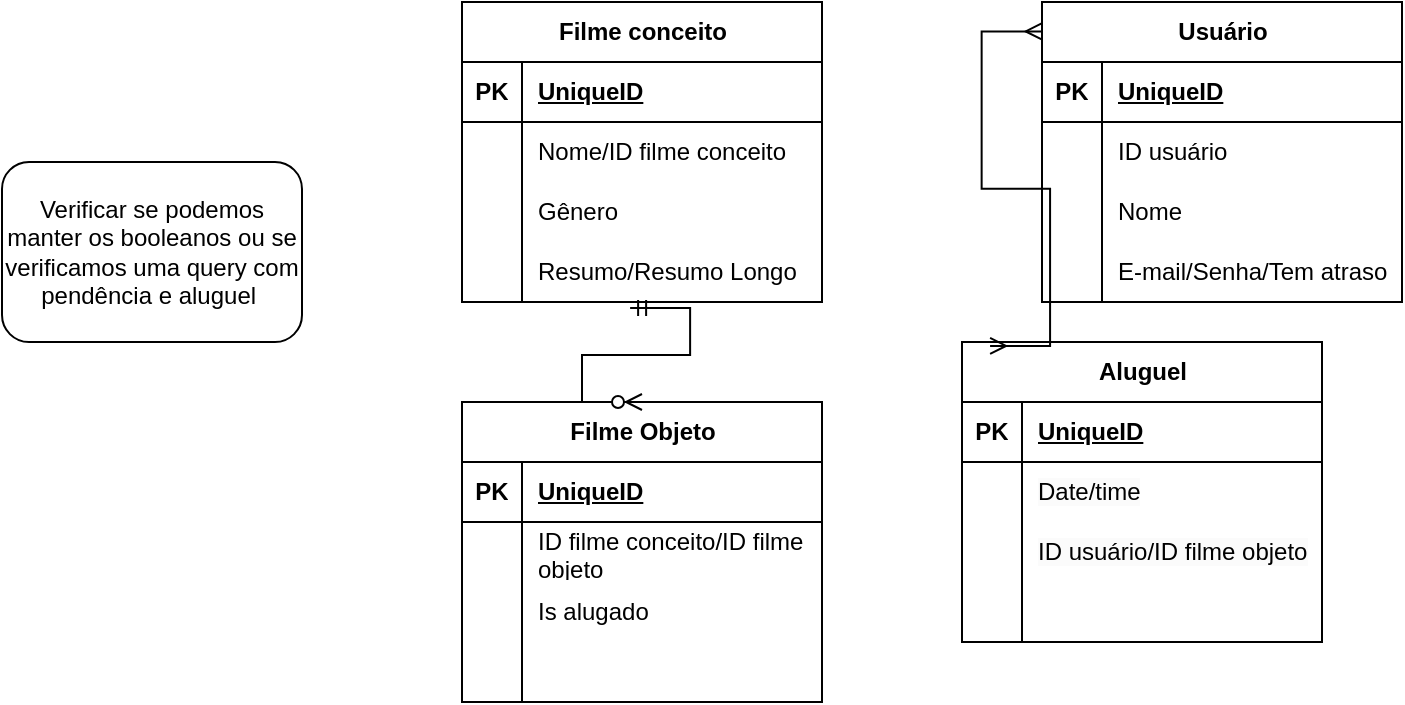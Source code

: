 <mxfile version="24.2.5" type="device">
  <diagram name="Página-1" id="1BzSelR_SD7_QphshYVQ">
    <mxGraphModel dx="1707" dy="426" grid="1" gridSize="10" guides="1" tooltips="1" connect="1" arrows="1" fold="1" page="1" pageScale="1" pageWidth="827" pageHeight="1169" math="0" shadow="0">
      <root>
        <mxCell id="0" />
        <mxCell id="1" parent="0" />
        <mxCell id="mZZ1BpylzcY5NfyB_dA7-2" value="Filme conceito" style="shape=table;startSize=30;container=1;collapsible=1;childLayout=tableLayout;fixedRows=1;rowLines=0;fontStyle=1;align=center;resizeLast=1;html=1;" vertex="1" parent="1">
          <mxGeometry x="-540" y="30" width="180" height="150" as="geometry">
            <mxRectangle x="-810" y="40" width="70" height="30" as="alternateBounds" />
          </mxGeometry>
        </mxCell>
        <mxCell id="mZZ1BpylzcY5NfyB_dA7-3" value="" style="shape=tableRow;horizontal=0;startSize=0;swimlaneHead=0;swimlaneBody=0;fillColor=none;collapsible=0;dropTarget=0;points=[[0,0.5],[1,0.5]];portConstraint=eastwest;top=0;left=0;right=0;bottom=1;" vertex="1" parent="mZZ1BpylzcY5NfyB_dA7-2">
          <mxGeometry y="30" width="180" height="30" as="geometry" />
        </mxCell>
        <mxCell id="mZZ1BpylzcY5NfyB_dA7-4" value="PK" style="shape=partialRectangle;connectable=0;fillColor=none;top=0;left=0;bottom=0;right=0;fontStyle=1;overflow=hidden;whiteSpace=wrap;html=1;" vertex="1" parent="mZZ1BpylzcY5NfyB_dA7-3">
          <mxGeometry width="30" height="30" as="geometry">
            <mxRectangle width="30" height="30" as="alternateBounds" />
          </mxGeometry>
        </mxCell>
        <mxCell id="mZZ1BpylzcY5NfyB_dA7-5" value="UniqueID" style="shape=partialRectangle;connectable=0;fillColor=none;top=0;left=0;bottom=0;right=0;align=left;spacingLeft=6;fontStyle=5;overflow=hidden;whiteSpace=wrap;html=1;" vertex="1" parent="mZZ1BpylzcY5NfyB_dA7-3">
          <mxGeometry x="30" width="150" height="30" as="geometry">
            <mxRectangle width="150" height="30" as="alternateBounds" />
          </mxGeometry>
        </mxCell>
        <mxCell id="mZZ1BpylzcY5NfyB_dA7-6" value="" style="shape=tableRow;horizontal=0;startSize=0;swimlaneHead=0;swimlaneBody=0;fillColor=none;collapsible=0;dropTarget=0;points=[[0,0.5],[1,0.5]];portConstraint=eastwest;top=0;left=0;right=0;bottom=0;" vertex="1" parent="mZZ1BpylzcY5NfyB_dA7-2">
          <mxGeometry y="60" width="180" height="30" as="geometry" />
        </mxCell>
        <mxCell id="mZZ1BpylzcY5NfyB_dA7-7" value="" style="shape=partialRectangle;connectable=0;fillColor=none;top=0;left=0;bottom=0;right=0;editable=1;overflow=hidden;whiteSpace=wrap;html=1;" vertex="1" parent="mZZ1BpylzcY5NfyB_dA7-6">
          <mxGeometry width="30" height="30" as="geometry">
            <mxRectangle width="30" height="30" as="alternateBounds" />
          </mxGeometry>
        </mxCell>
        <mxCell id="mZZ1BpylzcY5NfyB_dA7-8" value="Nome/ID filme conceito" style="shape=partialRectangle;connectable=0;fillColor=none;top=0;left=0;bottom=0;right=0;align=left;spacingLeft=6;overflow=hidden;whiteSpace=wrap;html=1;" vertex="1" parent="mZZ1BpylzcY5NfyB_dA7-6">
          <mxGeometry x="30" width="150" height="30" as="geometry">
            <mxRectangle width="150" height="30" as="alternateBounds" />
          </mxGeometry>
        </mxCell>
        <mxCell id="mZZ1BpylzcY5NfyB_dA7-9" value="" style="shape=tableRow;horizontal=0;startSize=0;swimlaneHead=0;swimlaneBody=0;fillColor=none;collapsible=0;dropTarget=0;points=[[0,0.5],[1,0.5]];portConstraint=eastwest;top=0;left=0;right=0;bottom=0;" vertex="1" parent="mZZ1BpylzcY5NfyB_dA7-2">
          <mxGeometry y="90" width="180" height="30" as="geometry" />
        </mxCell>
        <mxCell id="mZZ1BpylzcY5NfyB_dA7-10" value="" style="shape=partialRectangle;connectable=0;fillColor=none;top=0;left=0;bottom=0;right=0;editable=1;overflow=hidden;whiteSpace=wrap;html=1;" vertex="1" parent="mZZ1BpylzcY5NfyB_dA7-9">
          <mxGeometry width="30" height="30" as="geometry">
            <mxRectangle width="30" height="30" as="alternateBounds" />
          </mxGeometry>
        </mxCell>
        <mxCell id="mZZ1BpylzcY5NfyB_dA7-11" value="Gênero" style="shape=partialRectangle;connectable=0;fillColor=none;top=0;left=0;bottom=0;right=0;align=left;spacingLeft=6;overflow=hidden;whiteSpace=wrap;html=1;" vertex="1" parent="mZZ1BpylzcY5NfyB_dA7-9">
          <mxGeometry x="30" width="150" height="30" as="geometry">
            <mxRectangle width="150" height="30" as="alternateBounds" />
          </mxGeometry>
        </mxCell>
        <mxCell id="mZZ1BpylzcY5NfyB_dA7-12" value="" style="shape=tableRow;horizontal=0;startSize=0;swimlaneHead=0;swimlaneBody=0;fillColor=none;collapsible=0;dropTarget=0;points=[[0,0.5],[1,0.5]];portConstraint=eastwest;top=0;left=0;right=0;bottom=0;" vertex="1" parent="mZZ1BpylzcY5NfyB_dA7-2">
          <mxGeometry y="120" width="180" height="30" as="geometry" />
        </mxCell>
        <mxCell id="mZZ1BpylzcY5NfyB_dA7-13" value="" style="shape=partialRectangle;connectable=0;fillColor=none;top=0;left=0;bottom=0;right=0;editable=1;overflow=hidden;whiteSpace=wrap;html=1;" vertex="1" parent="mZZ1BpylzcY5NfyB_dA7-12">
          <mxGeometry width="30" height="30" as="geometry">
            <mxRectangle width="30" height="30" as="alternateBounds" />
          </mxGeometry>
        </mxCell>
        <mxCell id="mZZ1BpylzcY5NfyB_dA7-14" value="Resumo/Resumo Longo" style="shape=partialRectangle;connectable=0;fillColor=none;top=0;left=0;bottom=0;right=0;align=left;spacingLeft=6;overflow=hidden;whiteSpace=wrap;html=1;" vertex="1" parent="mZZ1BpylzcY5NfyB_dA7-12">
          <mxGeometry x="30" width="150" height="30" as="geometry">
            <mxRectangle width="150" height="30" as="alternateBounds" />
          </mxGeometry>
        </mxCell>
        <mxCell id="mZZ1BpylzcY5NfyB_dA7-15" value="Aluguel" style="shape=table;startSize=30;container=1;collapsible=1;childLayout=tableLayout;fixedRows=1;rowLines=0;fontStyle=1;align=center;resizeLast=1;html=1;" vertex="1" parent="1">
          <mxGeometry x="-290" y="200" width="180" height="150" as="geometry" />
        </mxCell>
        <mxCell id="mZZ1BpylzcY5NfyB_dA7-16" value="" style="shape=tableRow;horizontal=0;startSize=0;swimlaneHead=0;swimlaneBody=0;fillColor=none;collapsible=0;dropTarget=0;points=[[0,0.5],[1,0.5]];portConstraint=eastwest;top=0;left=0;right=0;bottom=1;" vertex="1" parent="mZZ1BpylzcY5NfyB_dA7-15">
          <mxGeometry y="30" width="180" height="30" as="geometry" />
        </mxCell>
        <mxCell id="mZZ1BpylzcY5NfyB_dA7-17" value="PK" style="shape=partialRectangle;connectable=0;fillColor=none;top=0;left=0;bottom=0;right=0;fontStyle=1;overflow=hidden;whiteSpace=wrap;html=1;" vertex="1" parent="mZZ1BpylzcY5NfyB_dA7-16">
          <mxGeometry width="30" height="30" as="geometry">
            <mxRectangle width="30" height="30" as="alternateBounds" />
          </mxGeometry>
        </mxCell>
        <mxCell id="mZZ1BpylzcY5NfyB_dA7-18" value="UniqueID" style="shape=partialRectangle;connectable=0;fillColor=none;top=0;left=0;bottom=0;right=0;align=left;spacingLeft=6;fontStyle=5;overflow=hidden;whiteSpace=wrap;html=1;" vertex="1" parent="mZZ1BpylzcY5NfyB_dA7-16">
          <mxGeometry x="30" width="150" height="30" as="geometry">
            <mxRectangle width="150" height="30" as="alternateBounds" />
          </mxGeometry>
        </mxCell>
        <mxCell id="mZZ1BpylzcY5NfyB_dA7-19" value="" style="shape=tableRow;horizontal=0;startSize=0;swimlaneHead=0;swimlaneBody=0;fillColor=none;collapsible=0;dropTarget=0;points=[[0,0.5],[1,0.5]];portConstraint=eastwest;top=0;left=0;right=0;bottom=0;" vertex="1" parent="mZZ1BpylzcY5NfyB_dA7-15">
          <mxGeometry y="60" width="180" height="30" as="geometry" />
        </mxCell>
        <mxCell id="mZZ1BpylzcY5NfyB_dA7-20" value="" style="shape=partialRectangle;connectable=0;fillColor=none;top=0;left=0;bottom=0;right=0;editable=1;overflow=hidden;whiteSpace=wrap;html=1;" vertex="1" parent="mZZ1BpylzcY5NfyB_dA7-19">
          <mxGeometry width="30" height="30" as="geometry">
            <mxRectangle width="30" height="30" as="alternateBounds" />
          </mxGeometry>
        </mxCell>
        <mxCell id="mZZ1BpylzcY5NfyB_dA7-21" value="&lt;span style=&quot;color: rgb(0, 0, 0); font-family: Helvetica; font-size: 12px; font-style: normal; font-variant-ligatures: normal; font-variant-caps: normal; font-weight: 400; letter-spacing: normal; orphans: 2; text-align: left; text-indent: 0px; text-transform: none; widows: 2; word-spacing: 0px; -webkit-text-stroke-width: 0px; white-space: normal; background-color: rgb(251, 251, 251); text-decoration-thickness: initial; text-decoration-style: initial; text-decoration-color: initial; display: inline !important; float: none;&quot;&gt;Date/time&lt;/span&gt;" style="shape=partialRectangle;connectable=0;fillColor=none;top=0;left=0;bottom=0;right=0;align=left;spacingLeft=6;overflow=hidden;whiteSpace=wrap;html=1;" vertex="1" parent="mZZ1BpylzcY5NfyB_dA7-19">
          <mxGeometry x="30" width="150" height="30" as="geometry">
            <mxRectangle width="150" height="30" as="alternateBounds" />
          </mxGeometry>
        </mxCell>
        <mxCell id="mZZ1BpylzcY5NfyB_dA7-22" value="" style="shape=tableRow;horizontal=0;startSize=0;swimlaneHead=0;swimlaneBody=0;fillColor=none;collapsible=0;dropTarget=0;points=[[0,0.5],[1,0.5]];portConstraint=eastwest;top=0;left=0;right=0;bottom=0;" vertex="1" parent="mZZ1BpylzcY5NfyB_dA7-15">
          <mxGeometry y="90" width="180" height="30" as="geometry" />
        </mxCell>
        <mxCell id="mZZ1BpylzcY5NfyB_dA7-23" value="" style="shape=partialRectangle;connectable=0;fillColor=none;top=0;left=0;bottom=0;right=0;editable=1;overflow=hidden;whiteSpace=wrap;html=1;" vertex="1" parent="mZZ1BpylzcY5NfyB_dA7-22">
          <mxGeometry width="30" height="30" as="geometry">
            <mxRectangle width="30" height="30" as="alternateBounds" />
          </mxGeometry>
        </mxCell>
        <mxCell id="mZZ1BpylzcY5NfyB_dA7-24" value="&lt;span style=&quot;color: rgb(0, 0, 0); font-family: Helvetica; font-size: 12px; font-style: normal; font-variant-ligatures: normal; font-variant-caps: normal; font-weight: 400; letter-spacing: normal; orphans: 2; text-align: left; text-indent: 0px; text-transform: none; widows: 2; word-spacing: 0px; -webkit-text-stroke-width: 0px; white-space: normal; background-color: rgb(251, 251, 251); text-decoration-thickness: initial; text-decoration-style: initial; text-decoration-color: initial; display: inline !important; float: none;&quot;&gt;ID usuário/ID filme objeto&lt;/span&gt;" style="shape=partialRectangle;connectable=0;fillColor=none;top=0;left=0;bottom=0;right=0;align=left;spacingLeft=6;overflow=hidden;whiteSpace=wrap;html=1;" vertex="1" parent="mZZ1BpylzcY5NfyB_dA7-22">
          <mxGeometry x="30" width="150" height="30" as="geometry">
            <mxRectangle width="150" height="30" as="alternateBounds" />
          </mxGeometry>
        </mxCell>
        <mxCell id="mZZ1BpylzcY5NfyB_dA7-25" value="" style="shape=tableRow;horizontal=0;startSize=0;swimlaneHead=0;swimlaneBody=0;fillColor=none;collapsible=0;dropTarget=0;points=[[0,0.5],[1,0.5]];portConstraint=eastwest;top=0;left=0;right=0;bottom=0;" vertex="1" parent="mZZ1BpylzcY5NfyB_dA7-15">
          <mxGeometry y="120" width="180" height="30" as="geometry" />
        </mxCell>
        <mxCell id="mZZ1BpylzcY5NfyB_dA7-26" value="" style="shape=partialRectangle;connectable=0;fillColor=none;top=0;left=0;bottom=0;right=0;editable=1;overflow=hidden;whiteSpace=wrap;html=1;" vertex="1" parent="mZZ1BpylzcY5NfyB_dA7-25">
          <mxGeometry width="30" height="30" as="geometry">
            <mxRectangle width="30" height="30" as="alternateBounds" />
          </mxGeometry>
        </mxCell>
        <mxCell id="mZZ1BpylzcY5NfyB_dA7-27" value="" style="shape=partialRectangle;connectable=0;fillColor=none;top=0;left=0;bottom=0;right=0;align=left;spacingLeft=6;overflow=hidden;whiteSpace=wrap;html=1;" vertex="1" parent="mZZ1BpylzcY5NfyB_dA7-25">
          <mxGeometry x="30" width="150" height="30" as="geometry">
            <mxRectangle width="150" height="30" as="alternateBounds" />
          </mxGeometry>
        </mxCell>
        <mxCell id="mZZ1BpylzcY5NfyB_dA7-28" value="Usuário" style="shape=table;startSize=30;container=1;collapsible=1;childLayout=tableLayout;fixedRows=1;rowLines=0;fontStyle=1;align=center;resizeLast=1;html=1;" vertex="1" parent="1">
          <mxGeometry x="-250" y="30" width="180" height="150" as="geometry" />
        </mxCell>
        <mxCell id="mZZ1BpylzcY5NfyB_dA7-29" value="" style="shape=tableRow;horizontal=0;startSize=0;swimlaneHead=0;swimlaneBody=0;fillColor=none;collapsible=0;dropTarget=0;points=[[0,0.5],[1,0.5]];portConstraint=eastwest;top=0;left=0;right=0;bottom=1;" vertex="1" parent="mZZ1BpylzcY5NfyB_dA7-28">
          <mxGeometry y="30" width="180" height="30" as="geometry" />
        </mxCell>
        <mxCell id="mZZ1BpylzcY5NfyB_dA7-30" value="PK" style="shape=partialRectangle;connectable=0;fillColor=none;top=0;left=0;bottom=0;right=0;fontStyle=1;overflow=hidden;whiteSpace=wrap;html=1;" vertex="1" parent="mZZ1BpylzcY5NfyB_dA7-29">
          <mxGeometry width="30" height="30" as="geometry">
            <mxRectangle width="30" height="30" as="alternateBounds" />
          </mxGeometry>
        </mxCell>
        <mxCell id="mZZ1BpylzcY5NfyB_dA7-31" value="UniqueID" style="shape=partialRectangle;connectable=0;fillColor=none;top=0;left=0;bottom=0;right=0;align=left;spacingLeft=6;fontStyle=5;overflow=hidden;whiteSpace=wrap;html=1;" vertex="1" parent="mZZ1BpylzcY5NfyB_dA7-29">
          <mxGeometry x="30" width="150" height="30" as="geometry">
            <mxRectangle width="150" height="30" as="alternateBounds" />
          </mxGeometry>
        </mxCell>
        <mxCell id="mZZ1BpylzcY5NfyB_dA7-32" value="" style="shape=tableRow;horizontal=0;startSize=0;swimlaneHead=0;swimlaneBody=0;fillColor=none;collapsible=0;dropTarget=0;points=[[0,0.5],[1,0.5]];portConstraint=eastwest;top=0;left=0;right=0;bottom=0;" vertex="1" parent="mZZ1BpylzcY5NfyB_dA7-28">
          <mxGeometry y="60" width="180" height="30" as="geometry" />
        </mxCell>
        <mxCell id="mZZ1BpylzcY5NfyB_dA7-33" value="" style="shape=partialRectangle;connectable=0;fillColor=none;top=0;left=0;bottom=0;right=0;editable=1;overflow=hidden;whiteSpace=wrap;html=1;" vertex="1" parent="mZZ1BpylzcY5NfyB_dA7-32">
          <mxGeometry width="30" height="30" as="geometry">
            <mxRectangle width="30" height="30" as="alternateBounds" />
          </mxGeometry>
        </mxCell>
        <mxCell id="mZZ1BpylzcY5NfyB_dA7-34" value="ID usuário" style="shape=partialRectangle;connectable=0;fillColor=none;top=0;left=0;bottom=0;right=0;align=left;spacingLeft=6;overflow=hidden;whiteSpace=wrap;html=1;" vertex="1" parent="mZZ1BpylzcY5NfyB_dA7-32">
          <mxGeometry x="30" width="150" height="30" as="geometry">
            <mxRectangle width="150" height="30" as="alternateBounds" />
          </mxGeometry>
        </mxCell>
        <mxCell id="mZZ1BpylzcY5NfyB_dA7-35" value="" style="shape=tableRow;horizontal=0;startSize=0;swimlaneHead=0;swimlaneBody=0;fillColor=none;collapsible=0;dropTarget=0;points=[[0,0.5],[1,0.5]];portConstraint=eastwest;top=0;left=0;right=0;bottom=0;" vertex="1" parent="mZZ1BpylzcY5NfyB_dA7-28">
          <mxGeometry y="90" width="180" height="30" as="geometry" />
        </mxCell>
        <mxCell id="mZZ1BpylzcY5NfyB_dA7-36" value="" style="shape=partialRectangle;connectable=0;fillColor=none;top=0;left=0;bottom=0;right=0;editable=1;overflow=hidden;whiteSpace=wrap;html=1;" vertex="1" parent="mZZ1BpylzcY5NfyB_dA7-35">
          <mxGeometry width="30" height="30" as="geometry">
            <mxRectangle width="30" height="30" as="alternateBounds" />
          </mxGeometry>
        </mxCell>
        <mxCell id="mZZ1BpylzcY5NfyB_dA7-37" value="Nome" style="shape=partialRectangle;connectable=0;fillColor=none;top=0;left=0;bottom=0;right=0;align=left;spacingLeft=6;overflow=hidden;whiteSpace=wrap;html=1;" vertex="1" parent="mZZ1BpylzcY5NfyB_dA7-35">
          <mxGeometry x="30" width="150" height="30" as="geometry">
            <mxRectangle width="150" height="30" as="alternateBounds" />
          </mxGeometry>
        </mxCell>
        <mxCell id="mZZ1BpylzcY5NfyB_dA7-38" value="" style="shape=tableRow;horizontal=0;startSize=0;swimlaneHead=0;swimlaneBody=0;fillColor=none;collapsible=0;dropTarget=0;points=[[0,0.5],[1,0.5]];portConstraint=eastwest;top=0;left=0;right=0;bottom=0;" vertex="1" parent="mZZ1BpylzcY5NfyB_dA7-28">
          <mxGeometry y="120" width="180" height="30" as="geometry" />
        </mxCell>
        <mxCell id="mZZ1BpylzcY5NfyB_dA7-39" value="" style="shape=partialRectangle;connectable=0;fillColor=none;top=0;left=0;bottom=0;right=0;editable=1;overflow=hidden;whiteSpace=wrap;html=1;" vertex="1" parent="mZZ1BpylzcY5NfyB_dA7-38">
          <mxGeometry width="30" height="30" as="geometry">
            <mxRectangle width="30" height="30" as="alternateBounds" />
          </mxGeometry>
        </mxCell>
        <mxCell id="mZZ1BpylzcY5NfyB_dA7-40" value="E-mail/Senha/Tem atraso" style="shape=partialRectangle;connectable=0;fillColor=none;top=0;left=0;bottom=0;right=0;align=left;spacingLeft=6;overflow=hidden;whiteSpace=wrap;html=1;" vertex="1" parent="mZZ1BpylzcY5NfyB_dA7-38">
          <mxGeometry x="30" width="150" height="30" as="geometry">
            <mxRectangle width="150" height="30" as="alternateBounds" />
          </mxGeometry>
        </mxCell>
        <mxCell id="mZZ1BpylzcY5NfyB_dA7-70" value="" style="edgeStyle=entityRelationEdgeStyle;fontSize=12;html=1;endArrow=ERmany;startArrow=ERmany;rounded=0;entryX=-0.001;entryY=0.098;entryDx=0;entryDy=0;entryPerimeter=0;exitX=0.078;exitY=0.013;exitDx=0;exitDy=0;exitPerimeter=0;" edge="1" parent="1" source="mZZ1BpylzcY5NfyB_dA7-15" target="mZZ1BpylzcY5NfyB_dA7-28">
          <mxGeometry width="100" height="100" relative="1" as="geometry">
            <mxPoint x="-320" y="40" as="sourcePoint" />
            <mxPoint x="-360" y="150" as="targetPoint" />
            <Array as="points">
              <mxPoint x="-270" y="160" />
              <mxPoint x="-276" y="160" />
            </Array>
          </mxGeometry>
        </mxCell>
        <mxCell id="mZZ1BpylzcY5NfyB_dA7-71" value="Filme Objeto" style="shape=table;startSize=30;container=1;collapsible=1;childLayout=tableLayout;fixedRows=1;rowLines=0;fontStyle=1;align=center;resizeLast=1;html=1;" vertex="1" parent="1">
          <mxGeometry x="-540" y="230" width="180" height="150" as="geometry">
            <mxRectangle x="-810" y="40" width="70" height="30" as="alternateBounds" />
          </mxGeometry>
        </mxCell>
        <mxCell id="mZZ1BpylzcY5NfyB_dA7-72" value="" style="shape=tableRow;horizontal=0;startSize=0;swimlaneHead=0;swimlaneBody=0;fillColor=none;collapsible=0;dropTarget=0;points=[[0,0.5],[1,0.5]];portConstraint=eastwest;top=0;left=0;right=0;bottom=1;" vertex="1" parent="mZZ1BpylzcY5NfyB_dA7-71">
          <mxGeometry y="30" width="180" height="30" as="geometry" />
        </mxCell>
        <mxCell id="mZZ1BpylzcY5NfyB_dA7-73" value="PK" style="shape=partialRectangle;connectable=0;fillColor=none;top=0;left=0;bottom=0;right=0;fontStyle=1;overflow=hidden;whiteSpace=wrap;html=1;" vertex="1" parent="mZZ1BpylzcY5NfyB_dA7-72">
          <mxGeometry width="30" height="30" as="geometry">
            <mxRectangle width="30" height="30" as="alternateBounds" />
          </mxGeometry>
        </mxCell>
        <mxCell id="mZZ1BpylzcY5NfyB_dA7-74" value="UniqueID" style="shape=partialRectangle;connectable=0;fillColor=none;top=0;left=0;bottom=0;right=0;align=left;spacingLeft=6;fontStyle=5;overflow=hidden;whiteSpace=wrap;html=1;" vertex="1" parent="mZZ1BpylzcY5NfyB_dA7-72">
          <mxGeometry x="30" width="150" height="30" as="geometry">
            <mxRectangle width="150" height="30" as="alternateBounds" />
          </mxGeometry>
        </mxCell>
        <mxCell id="mZZ1BpylzcY5NfyB_dA7-75" value="" style="shape=tableRow;horizontal=0;startSize=0;swimlaneHead=0;swimlaneBody=0;fillColor=none;collapsible=0;dropTarget=0;points=[[0,0.5],[1,0.5]];portConstraint=eastwest;top=0;left=0;right=0;bottom=0;" vertex="1" parent="mZZ1BpylzcY5NfyB_dA7-71">
          <mxGeometry y="60" width="180" height="30" as="geometry" />
        </mxCell>
        <mxCell id="mZZ1BpylzcY5NfyB_dA7-76" value="" style="shape=partialRectangle;connectable=0;fillColor=none;top=0;left=0;bottom=0;right=0;editable=1;overflow=hidden;whiteSpace=wrap;html=1;" vertex="1" parent="mZZ1BpylzcY5NfyB_dA7-75">
          <mxGeometry width="30" height="30" as="geometry">
            <mxRectangle width="30" height="30" as="alternateBounds" />
          </mxGeometry>
        </mxCell>
        <mxCell id="mZZ1BpylzcY5NfyB_dA7-77" value="ID filme conceito/ID filme objeto" style="shape=partialRectangle;connectable=0;fillColor=none;top=0;left=0;bottom=0;right=0;align=left;spacingLeft=6;overflow=hidden;whiteSpace=wrap;html=1;" vertex="1" parent="mZZ1BpylzcY5NfyB_dA7-75">
          <mxGeometry x="30" width="150" height="30" as="geometry">
            <mxRectangle width="150" height="30" as="alternateBounds" />
          </mxGeometry>
        </mxCell>
        <mxCell id="mZZ1BpylzcY5NfyB_dA7-78" value="" style="shape=tableRow;horizontal=0;startSize=0;swimlaneHead=0;swimlaneBody=0;fillColor=none;collapsible=0;dropTarget=0;points=[[0,0.5],[1,0.5]];portConstraint=eastwest;top=0;left=0;right=0;bottom=0;" vertex="1" parent="mZZ1BpylzcY5NfyB_dA7-71">
          <mxGeometry y="90" width="180" height="30" as="geometry" />
        </mxCell>
        <mxCell id="mZZ1BpylzcY5NfyB_dA7-79" value="" style="shape=partialRectangle;connectable=0;fillColor=none;top=0;left=0;bottom=0;right=0;editable=1;overflow=hidden;whiteSpace=wrap;html=1;" vertex="1" parent="mZZ1BpylzcY5NfyB_dA7-78">
          <mxGeometry width="30" height="30" as="geometry">
            <mxRectangle width="30" height="30" as="alternateBounds" />
          </mxGeometry>
        </mxCell>
        <mxCell id="mZZ1BpylzcY5NfyB_dA7-80" value="Is alugado" style="shape=partialRectangle;connectable=0;fillColor=none;top=0;left=0;bottom=0;right=0;align=left;spacingLeft=6;overflow=hidden;whiteSpace=wrap;html=1;" vertex="1" parent="mZZ1BpylzcY5NfyB_dA7-78">
          <mxGeometry x="30" width="150" height="30" as="geometry">
            <mxRectangle width="150" height="30" as="alternateBounds" />
          </mxGeometry>
        </mxCell>
        <mxCell id="mZZ1BpylzcY5NfyB_dA7-81" value="" style="shape=tableRow;horizontal=0;startSize=0;swimlaneHead=0;swimlaneBody=0;fillColor=none;collapsible=0;dropTarget=0;points=[[0,0.5],[1,0.5]];portConstraint=eastwest;top=0;left=0;right=0;bottom=0;" vertex="1" parent="mZZ1BpylzcY5NfyB_dA7-71">
          <mxGeometry y="120" width="180" height="30" as="geometry" />
        </mxCell>
        <mxCell id="mZZ1BpylzcY5NfyB_dA7-82" value="" style="shape=partialRectangle;connectable=0;fillColor=none;top=0;left=0;bottom=0;right=0;editable=1;overflow=hidden;whiteSpace=wrap;html=1;" vertex="1" parent="mZZ1BpylzcY5NfyB_dA7-81">
          <mxGeometry width="30" height="30" as="geometry">
            <mxRectangle width="30" height="30" as="alternateBounds" />
          </mxGeometry>
        </mxCell>
        <mxCell id="mZZ1BpylzcY5NfyB_dA7-83" value="" style="shape=partialRectangle;connectable=0;fillColor=none;top=0;left=0;bottom=0;right=0;align=left;spacingLeft=6;overflow=hidden;whiteSpace=wrap;html=1;" vertex="1" parent="mZZ1BpylzcY5NfyB_dA7-81">
          <mxGeometry x="30" width="150" height="30" as="geometry">
            <mxRectangle width="150" height="30" as="alternateBounds" />
          </mxGeometry>
        </mxCell>
        <mxCell id="mZZ1BpylzcY5NfyB_dA7-86" value="" style="edgeStyle=entityRelationEdgeStyle;fontSize=12;html=1;endArrow=ERzeroToMany;startArrow=ERmandOne;rounded=0;exitX=0.467;exitY=1.1;exitDx=0;exitDy=0;exitPerimeter=0;entryX=0.5;entryY=0;entryDx=0;entryDy=0;" edge="1" parent="1" source="mZZ1BpylzcY5NfyB_dA7-12" target="mZZ1BpylzcY5NfyB_dA7-71">
          <mxGeometry width="100" height="100" relative="1" as="geometry">
            <mxPoint x="-460" y="250" as="sourcePoint" />
            <mxPoint x="-360" y="150" as="targetPoint" />
          </mxGeometry>
        </mxCell>
        <mxCell id="mZZ1BpylzcY5NfyB_dA7-88" value="Verificar se podemos manter os booleanos ou se verificamos uma query com pendência e aluguel&amp;nbsp;" style="rounded=1;whiteSpace=wrap;html=1;" vertex="1" parent="1">
          <mxGeometry x="-770" y="110" width="150" height="90" as="geometry" />
        </mxCell>
      </root>
    </mxGraphModel>
  </diagram>
</mxfile>
